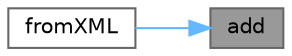 digraph "add"
{
 // INTERACTIVE_SVG=YES
 // LATEX_PDF_SIZE
  bgcolor="transparent";
  edge [fontname=Helvetica,fontsize=10,labelfontname=Helvetica,labelfontsize=10];
  node [fontname=Helvetica,fontsize=10,shape=box,height=0.2,width=0.4];
  rankdir="RL";
  Node1 [label="add",height=0.2,width=0.4,color="gray40", fillcolor="grey60", style="filled", fontcolor="black",tooltip="Add a constituent. The constituent is not added if already present."];
  Node1 -> Node2 [dir="back",color="steelblue1",style="solid"];
  Node2 [label="fromXML",height=0.2,width=0.4,color="grey40", fillcolor="white", style="filled",URL="$classore_1_1data_1_1_credit_index_reference_datum.html#a7741ae0fc924943de5bfe02928262eb7",tooltip=" "];
}
